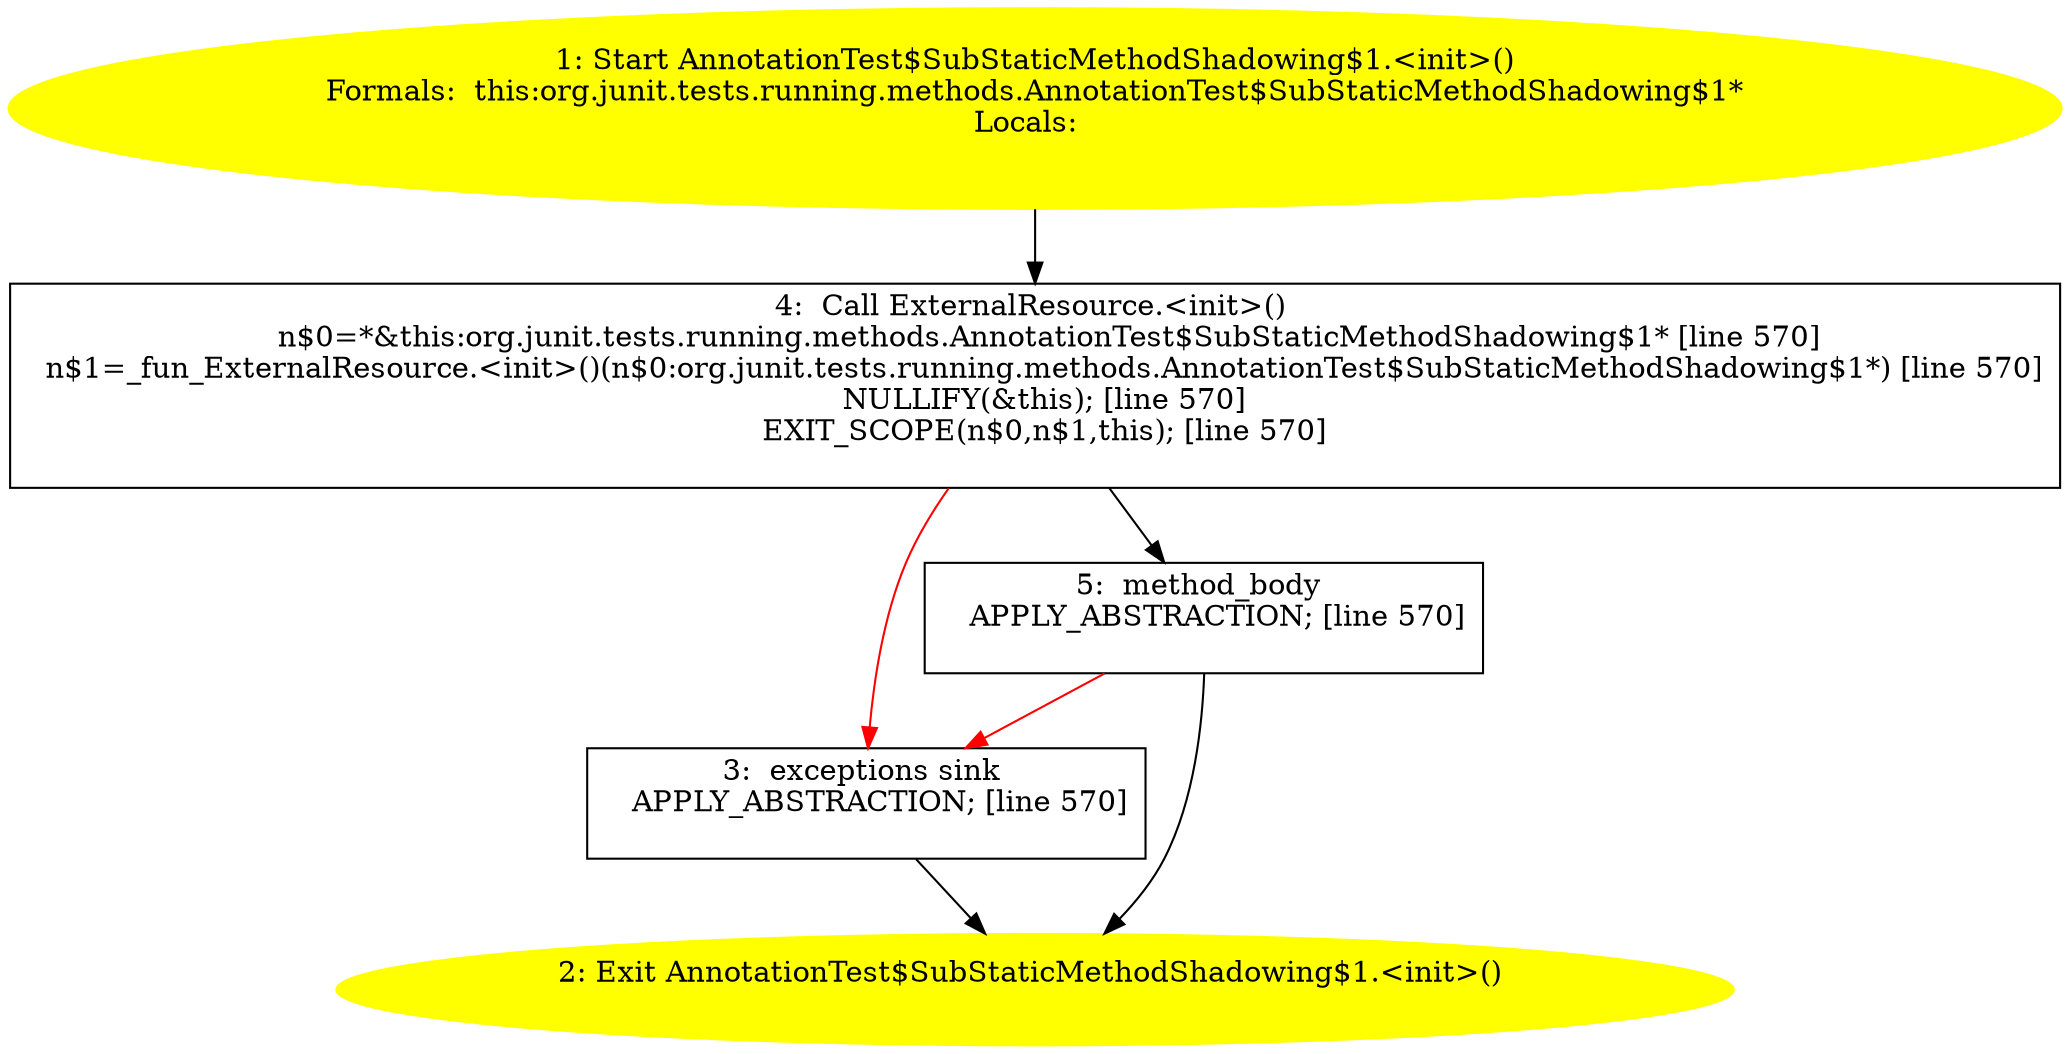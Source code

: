 /* @generated */
digraph cfg {
"org.junit.tests.running.methods.AnnotationTest$SubStaticMethodShadowing$1.<init>().73e52442a93d565c4f0f472189aafb8a_1" [label="1: Start AnnotationTest$SubStaticMethodShadowing$1.<init>()\nFormals:  this:org.junit.tests.running.methods.AnnotationTest$SubStaticMethodShadowing$1*\nLocals:  \n  " color=yellow style=filled]
	

	 "org.junit.tests.running.methods.AnnotationTest$SubStaticMethodShadowing$1.<init>().73e52442a93d565c4f0f472189aafb8a_1" -> "org.junit.tests.running.methods.AnnotationTest$SubStaticMethodShadowing$1.<init>().73e52442a93d565c4f0f472189aafb8a_4" ;
"org.junit.tests.running.methods.AnnotationTest$SubStaticMethodShadowing$1.<init>().73e52442a93d565c4f0f472189aafb8a_2" [label="2: Exit AnnotationTest$SubStaticMethodShadowing$1.<init>() \n  " color=yellow style=filled]
	

"org.junit.tests.running.methods.AnnotationTest$SubStaticMethodShadowing$1.<init>().73e52442a93d565c4f0f472189aafb8a_3" [label="3:  exceptions sink \n   APPLY_ABSTRACTION; [line 570]\n " shape="box"]
	

	 "org.junit.tests.running.methods.AnnotationTest$SubStaticMethodShadowing$1.<init>().73e52442a93d565c4f0f472189aafb8a_3" -> "org.junit.tests.running.methods.AnnotationTest$SubStaticMethodShadowing$1.<init>().73e52442a93d565c4f0f472189aafb8a_2" ;
"org.junit.tests.running.methods.AnnotationTest$SubStaticMethodShadowing$1.<init>().73e52442a93d565c4f0f472189aafb8a_4" [label="4:  Call ExternalResource.<init>() \n   n$0=*&this:org.junit.tests.running.methods.AnnotationTest$SubStaticMethodShadowing$1* [line 570]\n  n$1=_fun_ExternalResource.<init>()(n$0:org.junit.tests.running.methods.AnnotationTest$SubStaticMethodShadowing$1*) [line 570]\n  NULLIFY(&this); [line 570]\n  EXIT_SCOPE(n$0,n$1,this); [line 570]\n " shape="box"]
	

	 "org.junit.tests.running.methods.AnnotationTest$SubStaticMethodShadowing$1.<init>().73e52442a93d565c4f0f472189aafb8a_4" -> "org.junit.tests.running.methods.AnnotationTest$SubStaticMethodShadowing$1.<init>().73e52442a93d565c4f0f472189aafb8a_5" ;
	 "org.junit.tests.running.methods.AnnotationTest$SubStaticMethodShadowing$1.<init>().73e52442a93d565c4f0f472189aafb8a_4" -> "org.junit.tests.running.methods.AnnotationTest$SubStaticMethodShadowing$1.<init>().73e52442a93d565c4f0f472189aafb8a_3" [color="red" ];
"org.junit.tests.running.methods.AnnotationTest$SubStaticMethodShadowing$1.<init>().73e52442a93d565c4f0f472189aafb8a_5" [label="5:  method_body \n   APPLY_ABSTRACTION; [line 570]\n " shape="box"]
	

	 "org.junit.tests.running.methods.AnnotationTest$SubStaticMethodShadowing$1.<init>().73e52442a93d565c4f0f472189aafb8a_5" -> "org.junit.tests.running.methods.AnnotationTest$SubStaticMethodShadowing$1.<init>().73e52442a93d565c4f0f472189aafb8a_2" ;
	 "org.junit.tests.running.methods.AnnotationTest$SubStaticMethodShadowing$1.<init>().73e52442a93d565c4f0f472189aafb8a_5" -> "org.junit.tests.running.methods.AnnotationTest$SubStaticMethodShadowing$1.<init>().73e52442a93d565c4f0f472189aafb8a_3" [color="red" ];
}
